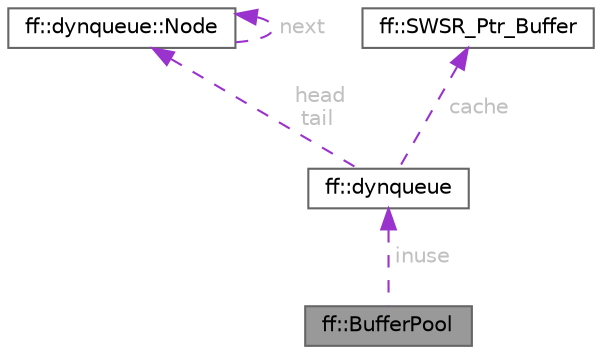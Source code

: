 digraph "ff::BufferPool"
{
 // LATEX_PDF_SIZE
  bgcolor="transparent";
  edge [fontname=Helvetica,fontsize=10,labelfontname=Helvetica,labelfontsize=10];
  node [fontname=Helvetica,fontsize=10,shape=box,height=0.2,width=0.4];
  Node1 [id="Node000001",label="ff::BufferPool",height=0.2,width=0.4,color="gray40", fillcolor="grey60", style="filled", fontcolor="black",tooltip=" "];
  Node2 -> Node1 [id="edge1_Node000001_Node000002",dir="back",color="darkorchid3",style="dashed",tooltip=" ",label=" inuse",fontcolor="grey" ];
  Node2 [id="Node000002",label="ff::dynqueue",height=0.2,width=0.4,color="gray40", fillcolor="white", style="filled",URL="$classff_1_1dynqueue.html",tooltip=" "];
  Node3 -> Node2 [id="edge2_Node000002_Node000003",dir="back",color="darkorchid3",style="dashed",tooltip=" ",label=" head\ntail",fontcolor="grey" ];
  Node3 [id="Node000003",label="ff::dynqueue::Node",height=0.2,width=0.4,color="gray40", fillcolor="white", style="filled",URL="$structff_1_1dynqueue_1_1_node.html",tooltip=" "];
  Node3 -> Node3 [id="edge3_Node000003_Node000003",dir="back",color="darkorchid3",style="dashed",tooltip=" ",label=" next",fontcolor="grey" ];
  Node4 -> Node2 [id="edge4_Node000002_Node000004",dir="back",color="darkorchid3",style="dashed",tooltip=" ",label=" cache",fontcolor="grey" ];
  Node4 [id="Node000004",label="ff::SWSR_Ptr_Buffer",height=0.2,width=0.4,color="gray40", fillcolor="white", style="filled",URL="$classff_1_1_s_w_s_r___ptr___buffer.html",tooltip="SPSC bound channel (Single-Writer/Single-Reader)"];
}
